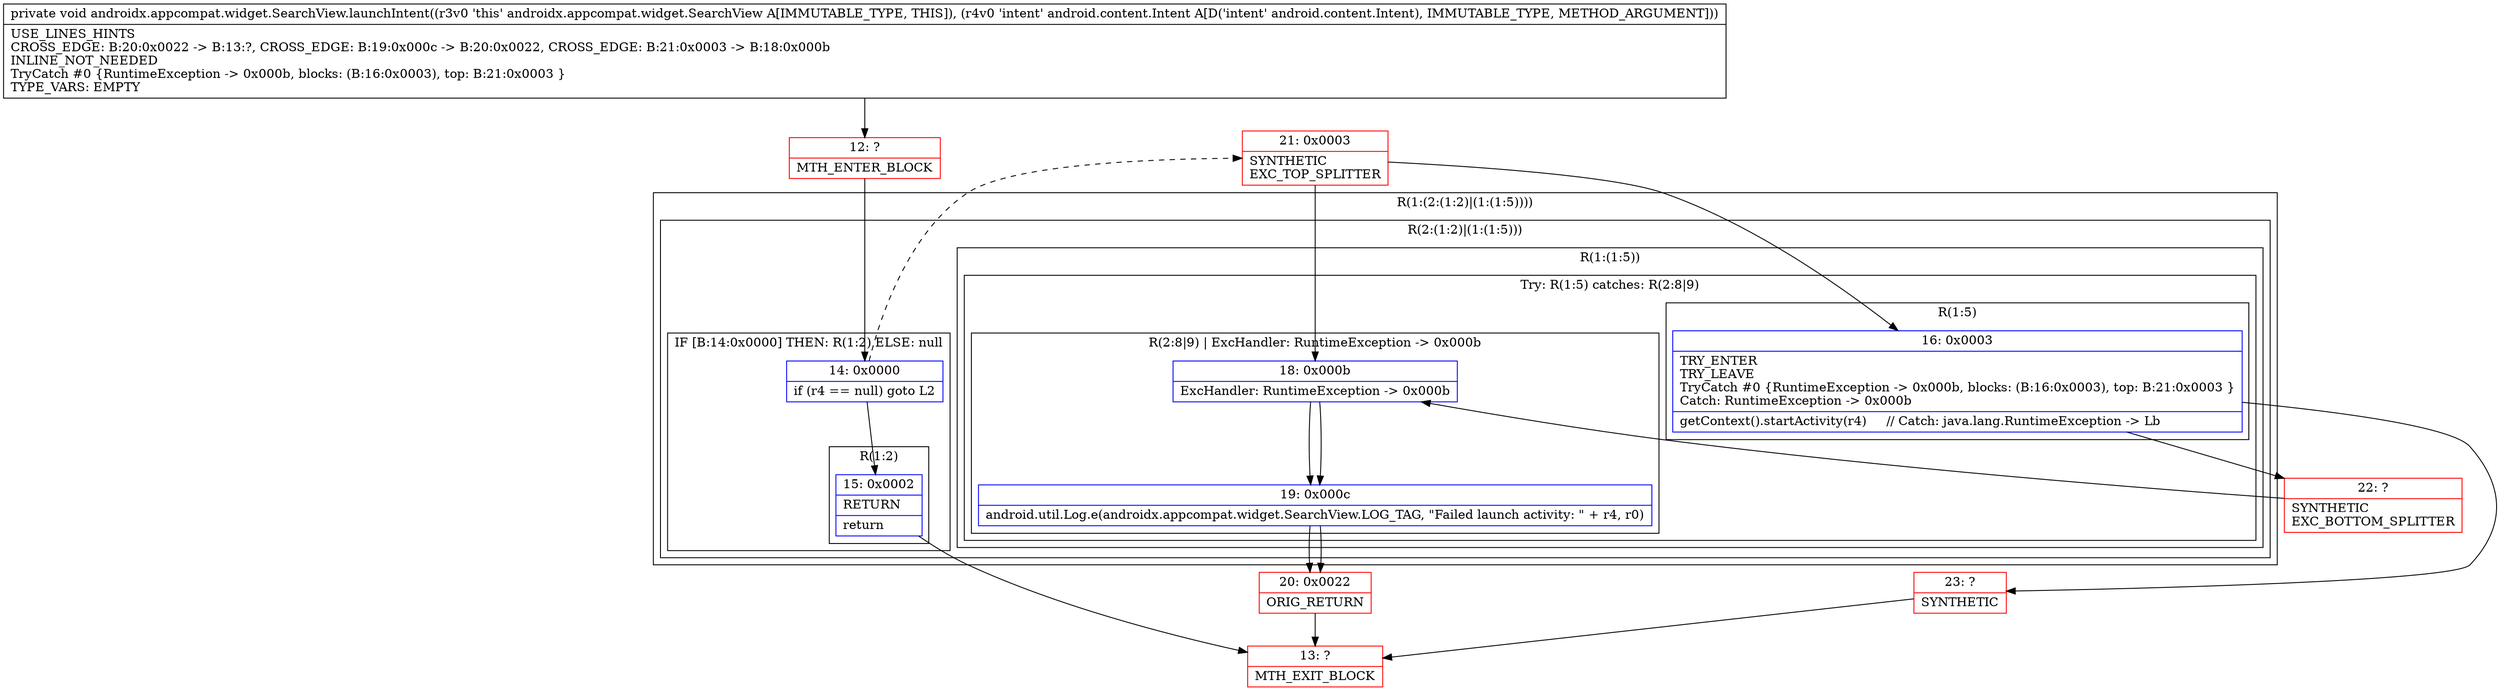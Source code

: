 digraph "CFG forandroidx.appcompat.widget.SearchView.launchIntent(Landroid\/content\/Intent;)V" {
subgraph cluster_Region_968394638 {
label = "R(1:(2:(1:2)|(1:(1:5))))";
node [shape=record,color=blue];
subgraph cluster_Region_1173141655 {
label = "R(2:(1:2)|(1:(1:5)))";
node [shape=record,color=blue];
subgraph cluster_IfRegion_1756549697 {
label = "IF [B:14:0x0000] THEN: R(1:2) ELSE: null";
node [shape=record,color=blue];
Node_14 [shape=record,label="{14\:\ 0x0000|if (r4 == null) goto L2\l}"];
subgraph cluster_Region_2034751627 {
label = "R(1:2)";
node [shape=record,color=blue];
Node_15 [shape=record,label="{15\:\ 0x0002|RETURN\l|return\l}"];
}
}
subgraph cluster_Region_71214298 {
label = "R(1:(1:5))";
node [shape=record,color=blue];
subgraph cluster_TryCatchRegion_607558858 {
label = "Try: R(1:5) catches: R(2:8|9)";
node [shape=record,color=blue];
subgraph cluster_Region_1525183191 {
label = "R(1:5)";
node [shape=record,color=blue];
Node_16 [shape=record,label="{16\:\ 0x0003|TRY_ENTER\lTRY_LEAVE\lTryCatch #0 \{RuntimeException \-\> 0x000b, blocks: (B:16:0x0003), top: B:21:0x0003 \}\lCatch: RuntimeException \-\> 0x000b\l|getContext().startActivity(r4)     \/\/ Catch: java.lang.RuntimeException \-\> Lb\l}"];
}
subgraph cluster_Region_489454209 {
label = "R(2:8|9) | ExcHandler: RuntimeException \-\> 0x000b\l";
node [shape=record,color=blue];
Node_18 [shape=record,label="{18\:\ 0x000b|ExcHandler: RuntimeException \-\> 0x000b\l}"];
Node_19 [shape=record,label="{19\:\ 0x000c|android.util.Log.e(androidx.appcompat.widget.SearchView.LOG_TAG, \"Failed launch activity: \" + r4, r0)\l}"];
}
}
}
}
}
subgraph cluster_Region_489454209 {
label = "R(2:8|9) | ExcHandler: RuntimeException \-\> 0x000b\l";
node [shape=record,color=blue];
Node_18 [shape=record,label="{18\:\ 0x000b|ExcHandler: RuntimeException \-\> 0x000b\l}"];
Node_19 [shape=record,label="{19\:\ 0x000c|android.util.Log.e(androidx.appcompat.widget.SearchView.LOG_TAG, \"Failed launch activity: \" + r4, r0)\l}"];
}
Node_12 [shape=record,color=red,label="{12\:\ ?|MTH_ENTER_BLOCK\l}"];
Node_13 [shape=record,color=red,label="{13\:\ ?|MTH_EXIT_BLOCK\l}"];
Node_21 [shape=record,color=red,label="{21\:\ 0x0003|SYNTHETIC\lEXC_TOP_SPLITTER\l}"];
Node_22 [shape=record,color=red,label="{22\:\ ?|SYNTHETIC\lEXC_BOTTOM_SPLITTER\l}"];
Node_23 [shape=record,color=red,label="{23\:\ ?|SYNTHETIC\l}"];
Node_20 [shape=record,color=red,label="{20\:\ 0x0022|ORIG_RETURN\l}"];
MethodNode[shape=record,label="{private void androidx.appcompat.widget.SearchView.launchIntent((r3v0 'this' androidx.appcompat.widget.SearchView A[IMMUTABLE_TYPE, THIS]), (r4v0 'intent' android.content.Intent A[D('intent' android.content.Intent), IMMUTABLE_TYPE, METHOD_ARGUMENT]))  | USE_LINES_HINTS\lCROSS_EDGE: B:20:0x0022 \-\> B:13:?, CROSS_EDGE: B:19:0x000c \-\> B:20:0x0022, CROSS_EDGE: B:21:0x0003 \-\> B:18:0x000b\lINLINE_NOT_NEEDED\lTryCatch #0 \{RuntimeException \-\> 0x000b, blocks: (B:16:0x0003), top: B:21:0x0003 \}\lTYPE_VARS: EMPTY\l}"];
MethodNode -> Node_12;Node_14 -> Node_15;
Node_14 -> Node_21[style=dashed];
Node_15 -> Node_13;
Node_16 -> Node_22;
Node_16 -> Node_23;
Node_18 -> Node_19;
Node_19 -> Node_20;
Node_18 -> Node_19;
Node_19 -> Node_20;
Node_12 -> Node_14;
Node_21 -> Node_16;
Node_21 -> Node_18;
Node_22 -> Node_18;
Node_23 -> Node_13;
Node_20 -> Node_13;
}

